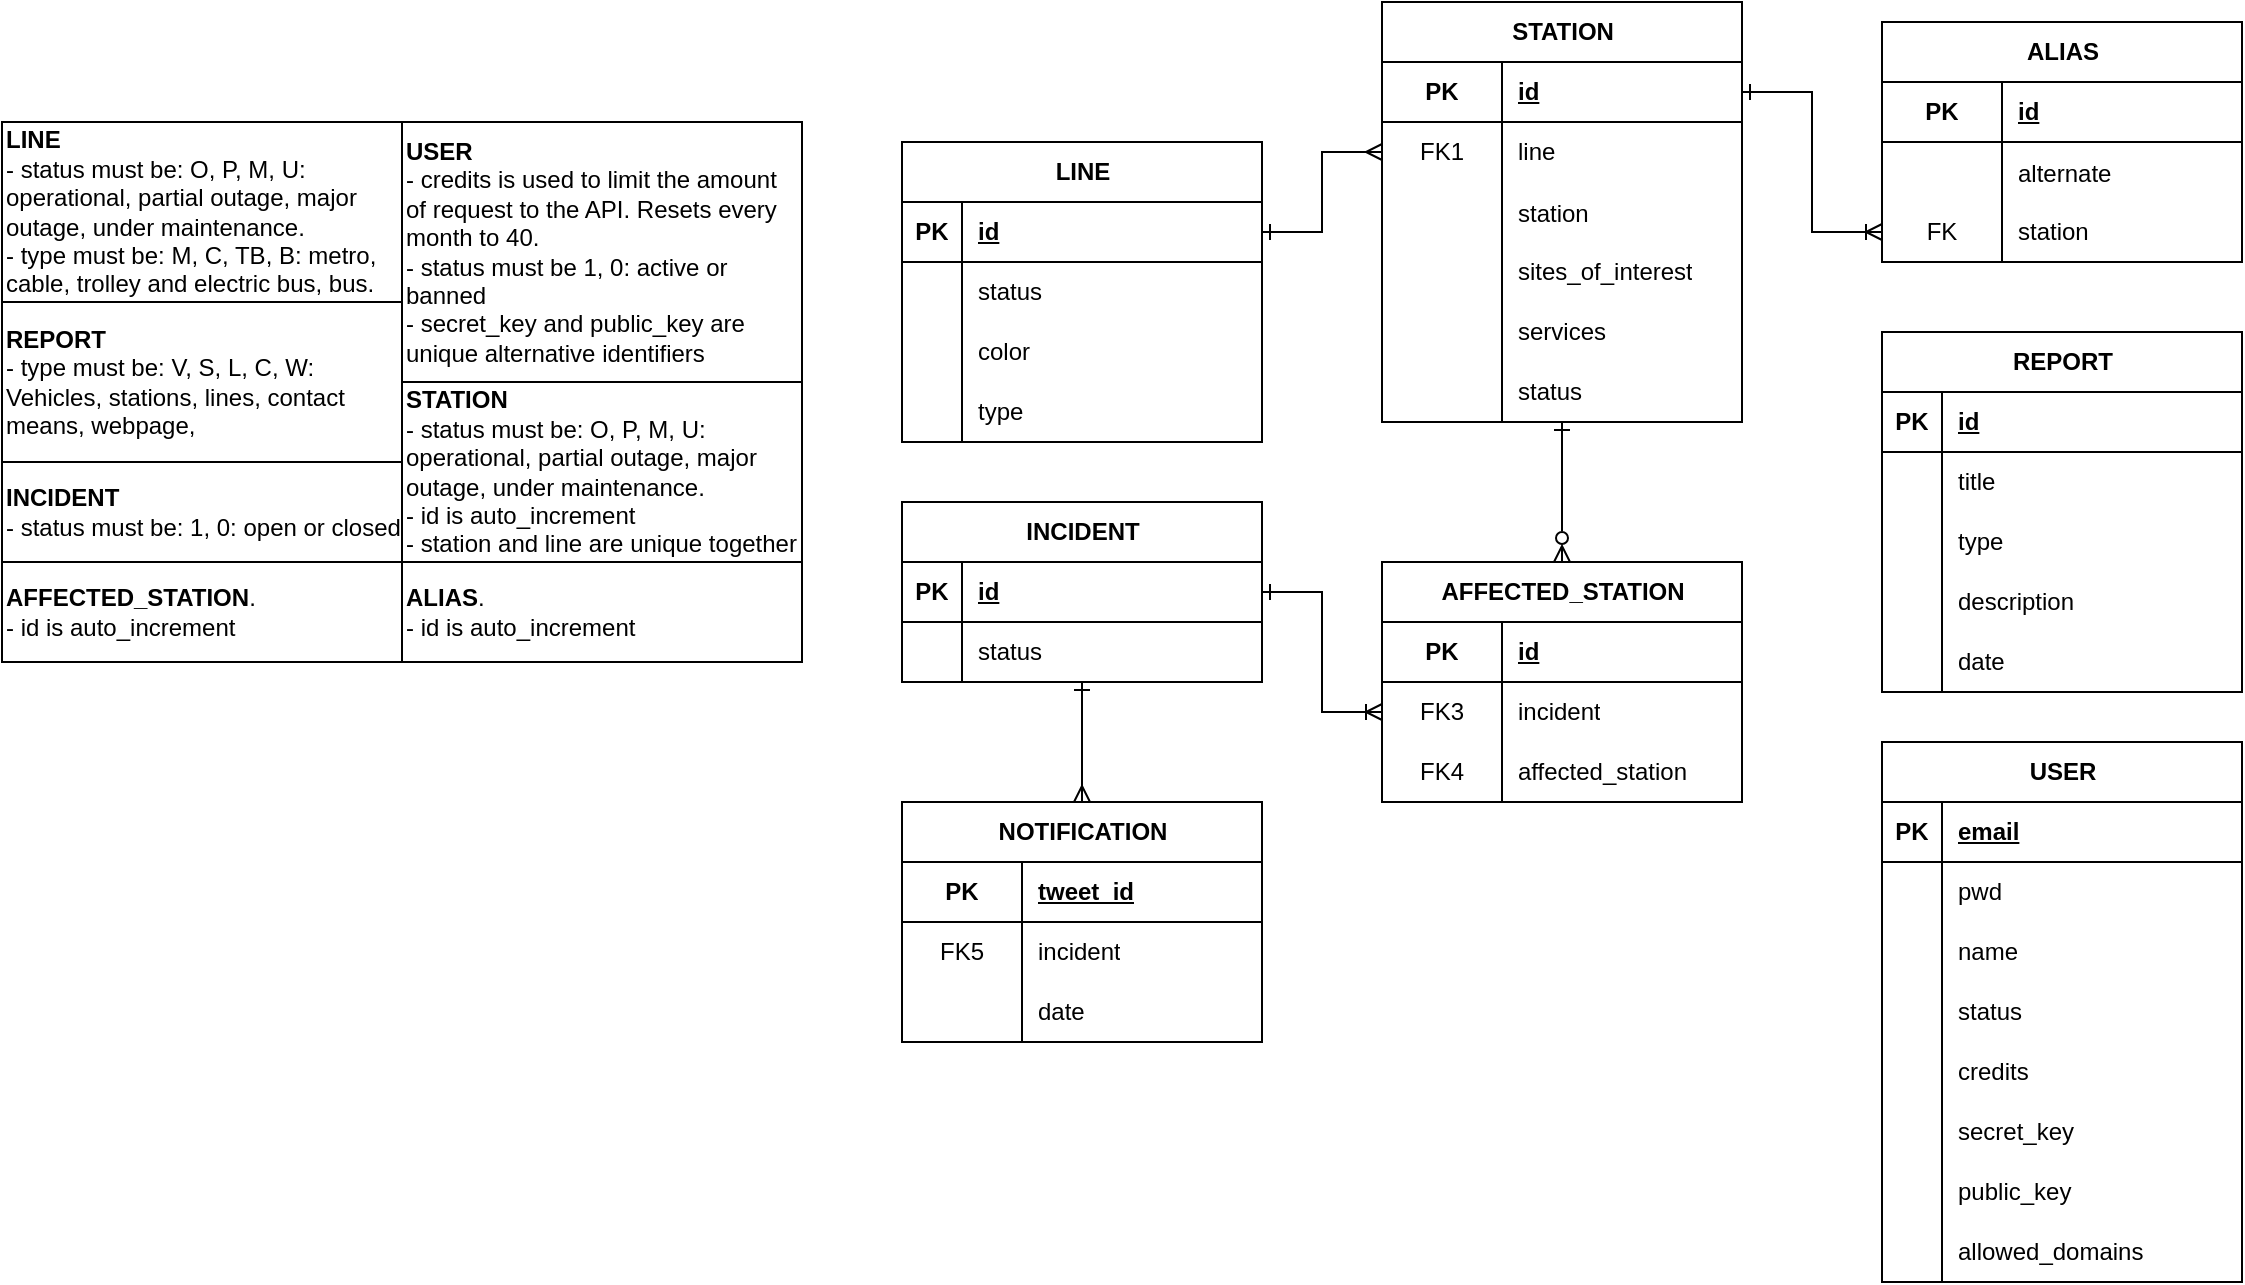 <mxfile version="21.2.1" type="github">
  <diagram name="Page-1" id="pH_cB6uXY_K46Tci0Ps3">
    <mxGraphModel dx="2284" dy="838" grid="1" gridSize="10" guides="1" tooltips="1" connect="1" arrows="1" fold="1" page="1" pageScale="1" pageWidth="850" pageHeight="1100" math="0" shadow="0">
      <root>
        <mxCell id="0" />
        <mxCell id="1" parent="0" />
        <mxCell id="TTDSjRV2ZxzpHKE5z74O-1" value="LINE" style="shape=table;startSize=30;container=1;collapsible=1;childLayout=tableLayout;fixedRows=1;rowLines=0;fontStyle=1;align=center;resizeLast=1;html=1;" parent="1" vertex="1">
          <mxGeometry x="130" y="90" width="180" height="150" as="geometry" />
        </mxCell>
        <mxCell id="TTDSjRV2ZxzpHKE5z74O-2" value="" style="shape=tableRow;horizontal=0;startSize=0;swimlaneHead=0;swimlaneBody=0;fillColor=none;collapsible=0;dropTarget=0;points=[[0,0.5],[1,0.5]];portConstraint=eastwest;top=0;left=0;right=0;bottom=1;" parent="TTDSjRV2ZxzpHKE5z74O-1" vertex="1">
          <mxGeometry y="30" width="180" height="30" as="geometry" />
        </mxCell>
        <mxCell id="TTDSjRV2ZxzpHKE5z74O-3" value="PK" style="shape=partialRectangle;connectable=0;fillColor=none;top=0;left=0;bottom=0;right=0;fontStyle=1;overflow=hidden;whiteSpace=wrap;html=1;" parent="TTDSjRV2ZxzpHKE5z74O-2" vertex="1">
          <mxGeometry width="30" height="30" as="geometry">
            <mxRectangle width="30" height="30" as="alternateBounds" />
          </mxGeometry>
        </mxCell>
        <mxCell id="TTDSjRV2ZxzpHKE5z74O-4" value="id" style="shape=partialRectangle;connectable=0;fillColor=none;top=0;left=0;bottom=0;right=0;align=left;spacingLeft=6;fontStyle=5;overflow=hidden;whiteSpace=wrap;html=1;" parent="TTDSjRV2ZxzpHKE5z74O-2" vertex="1">
          <mxGeometry x="30" width="150" height="30" as="geometry">
            <mxRectangle width="150" height="30" as="alternateBounds" />
          </mxGeometry>
        </mxCell>
        <mxCell id="TTDSjRV2ZxzpHKE5z74O-5" value="" style="shape=tableRow;horizontal=0;startSize=0;swimlaneHead=0;swimlaneBody=0;fillColor=none;collapsible=0;dropTarget=0;points=[[0,0.5],[1,0.5]];portConstraint=eastwest;top=0;left=0;right=0;bottom=0;" parent="TTDSjRV2ZxzpHKE5z74O-1" vertex="1">
          <mxGeometry y="60" width="180" height="30" as="geometry" />
        </mxCell>
        <mxCell id="TTDSjRV2ZxzpHKE5z74O-6" value="" style="shape=partialRectangle;connectable=0;fillColor=none;top=0;left=0;bottom=0;right=0;editable=1;overflow=hidden;whiteSpace=wrap;html=1;" parent="TTDSjRV2ZxzpHKE5z74O-5" vertex="1">
          <mxGeometry width="30" height="30" as="geometry">
            <mxRectangle width="30" height="30" as="alternateBounds" />
          </mxGeometry>
        </mxCell>
        <mxCell id="TTDSjRV2ZxzpHKE5z74O-7" value="status" style="shape=partialRectangle;connectable=0;fillColor=none;top=0;left=0;bottom=0;right=0;align=left;spacingLeft=6;overflow=hidden;whiteSpace=wrap;html=1;" parent="TTDSjRV2ZxzpHKE5z74O-5" vertex="1">
          <mxGeometry x="30" width="150" height="30" as="geometry">
            <mxRectangle width="150" height="30" as="alternateBounds" />
          </mxGeometry>
        </mxCell>
        <mxCell id="TTDSjRV2ZxzpHKE5z74O-115" value="" style="shape=tableRow;horizontal=0;startSize=0;swimlaneHead=0;swimlaneBody=0;fillColor=none;collapsible=0;dropTarget=0;points=[[0,0.5],[1,0.5]];portConstraint=eastwest;top=0;left=0;right=0;bottom=0;" parent="TTDSjRV2ZxzpHKE5z74O-1" vertex="1">
          <mxGeometry y="90" width="180" height="30" as="geometry" />
        </mxCell>
        <mxCell id="TTDSjRV2ZxzpHKE5z74O-116" value="" style="shape=partialRectangle;connectable=0;fillColor=none;top=0;left=0;bottom=0;right=0;editable=1;overflow=hidden;whiteSpace=wrap;html=1;" parent="TTDSjRV2ZxzpHKE5z74O-115" vertex="1">
          <mxGeometry width="30" height="30" as="geometry">
            <mxRectangle width="30" height="30" as="alternateBounds" />
          </mxGeometry>
        </mxCell>
        <mxCell id="TTDSjRV2ZxzpHKE5z74O-117" value="color" style="shape=partialRectangle;connectable=0;fillColor=none;top=0;left=0;bottom=0;right=0;align=left;spacingLeft=6;overflow=hidden;whiteSpace=wrap;html=1;" parent="TTDSjRV2ZxzpHKE5z74O-115" vertex="1">
          <mxGeometry x="30" width="150" height="30" as="geometry">
            <mxRectangle width="150" height="30" as="alternateBounds" />
          </mxGeometry>
        </mxCell>
        <mxCell id="TTDSjRV2ZxzpHKE5z74O-118" value="" style="shape=tableRow;horizontal=0;startSize=0;swimlaneHead=0;swimlaneBody=0;fillColor=none;collapsible=0;dropTarget=0;points=[[0,0.5],[1,0.5]];portConstraint=eastwest;top=0;left=0;right=0;bottom=0;" parent="TTDSjRV2ZxzpHKE5z74O-1" vertex="1">
          <mxGeometry y="120" width="180" height="30" as="geometry" />
        </mxCell>
        <mxCell id="TTDSjRV2ZxzpHKE5z74O-119" value="" style="shape=partialRectangle;connectable=0;fillColor=none;top=0;left=0;bottom=0;right=0;editable=1;overflow=hidden;whiteSpace=wrap;html=1;" parent="TTDSjRV2ZxzpHKE5z74O-118" vertex="1">
          <mxGeometry width="30" height="30" as="geometry">
            <mxRectangle width="30" height="30" as="alternateBounds" />
          </mxGeometry>
        </mxCell>
        <mxCell id="TTDSjRV2ZxzpHKE5z74O-120" value="type" style="shape=partialRectangle;connectable=0;fillColor=none;top=0;left=0;bottom=0;right=0;align=left;spacingLeft=6;overflow=hidden;whiteSpace=wrap;html=1;" parent="TTDSjRV2ZxzpHKE5z74O-118" vertex="1">
          <mxGeometry x="30" width="150" height="30" as="geometry">
            <mxRectangle width="150" height="30" as="alternateBounds" />
          </mxGeometry>
        </mxCell>
        <mxCell id="TTDSjRV2ZxzpHKE5z74O-14" value="STATION" style="shape=table;startSize=30;container=1;collapsible=1;childLayout=tableLayout;fixedRows=1;rowLines=0;fontStyle=1;align=center;resizeLast=1;html=1;" parent="1" vertex="1">
          <mxGeometry x="370" y="20" width="180" height="210" as="geometry" />
        </mxCell>
        <mxCell id="TTDSjRV2ZxzpHKE5z74O-15" value="" style="shape=tableRow;horizontal=0;startSize=0;swimlaneHead=0;swimlaneBody=0;fillColor=none;collapsible=0;dropTarget=0;points=[[0,0.5],[1,0.5]];portConstraint=eastwest;top=0;left=0;right=0;bottom=1;strokeColor=default;swimlaneLine=1;" parent="TTDSjRV2ZxzpHKE5z74O-14" vertex="1">
          <mxGeometry y="30" width="180" height="30" as="geometry" />
        </mxCell>
        <mxCell id="TTDSjRV2ZxzpHKE5z74O-16" value="PK" style="shape=partialRectangle;connectable=0;fillColor=none;top=0;left=0;bottom=0;right=0;fontStyle=1;overflow=hidden;whiteSpace=wrap;html=1;shadow=0;strokeColor=default;strokeWidth=1;" parent="TTDSjRV2ZxzpHKE5z74O-15" vertex="1">
          <mxGeometry width="60" height="30" as="geometry">
            <mxRectangle width="60" height="30" as="alternateBounds" />
          </mxGeometry>
        </mxCell>
        <mxCell id="TTDSjRV2ZxzpHKE5z74O-17" value="id" style="shape=partialRectangle;connectable=0;fillColor=none;top=0;left=0;bottom=0;right=0;align=left;spacingLeft=6;fontStyle=5;overflow=hidden;whiteSpace=wrap;html=1;shadow=0;strokeColor=default;strokeWidth=1;" parent="TTDSjRV2ZxzpHKE5z74O-15" vertex="1">
          <mxGeometry x="60" width="120" height="30" as="geometry">
            <mxRectangle width="120" height="30" as="alternateBounds" />
          </mxGeometry>
        </mxCell>
        <mxCell id="2Jf9krf_tAscjqMSyNpT-32" value="" style="shape=tableRow;horizontal=0;startSize=0;swimlaneHead=0;swimlaneBody=0;fillColor=none;collapsible=0;dropTarget=0;points=[[0,0.5],[1,0.5]];portConstraint=eastwest;top=0;left=0;right=0;bottom=0;" parent="TTDSjRV2ZxzpHKE5z74O-14" vertex="1">
          <mxGeometry y="60" width="180" height="30" as="geometry" />
        </mxCell>
        <mxCell id="2Jf9krf_tAscjqMSyNpT-33" value="FK1" style="shape=partialRectangle;connectable=0;fillColor=none;top=0;left=0;bottom=0;right=0;fontStyle=0;overflow=hidden;whiteSpace=wrap;html=1;" parent="2Jf9krf_tAscjqMSyNpT-32" vertex="1">
          <mxGeometry width="60" height="30" as="geometry">
            <mxRectangle width="60" height="30" as="alternateBounds" />
          </mxGeometry>
        </mxCell>
        <mxCell id="2Jf9krf_tAscjqMSyNpT-34" value="line" style="shape=partialRectangle;connectable=0;fillColor=none;top=0;left=0;bottom=0;right=0;align=left;spacingLeft=6;fontStyle=0;overflow=hidden;whiteSpace=wrap;html=1;" parent="2Jf9krf_tAscjqMSyNpT-32" vertex="1">
          <mxGeometry x="60" width="120" height="30" as="geometry">
            <mxRectangle width="120" height="30" as="alternateBounds" />
          </mxGeometry>
        </mxCell>
        <mxCell id="GXq1jUe99qJE3M2muMnV-1" value="" style="shape=tableRow;horizontal=0;startSize=0;swimlaneHead=0;swimlaneBody=0;fillColor=none;collapsible=0;dropTarget=0;points=[[0,0.5],[1,0.5]];portConstraint=eastwest;top=0;left=0;right=0;bottom=0;" parent="TTDSjRV2ZxzpHKE5z74O-14" vertex="1">
          <mxGeometry y="90" width="180" height="30" as="geometry" />
        </mxCell>
        <mxCell id="GXq1jUe99qJE3M2muMnV-2" value="" style="shape=partialRectangle;connectable=0;fillColor=none;top=0;left=0;bottom=0;right=0;editable=1;overflow=hidden;" parent="GXq1jUe99qJE3M2muMnV-1" vertex="1">
          <mxGeometry width="60" height="30" as="geometry">
            <mxRectangle width="60" height="30" as="alternateBounds" />
          </mxGeometry>
        </mxCell>
        <mxCell id="GXq1jUe99qJE3M2muMnV-3" value="station" style="shape=partialRectangle;connectable=0;fillColor=none;top=0;left=0;bottom=0;right=0;align=left;spacingLeft=6;overflow=hidden;" parent="GXq1jUe99qJE3M2muMnV-1" vertex="1">
          <mxGeometry x="60" width="120" height="30" as="geometry">
            <mxRectangle width="120" height="30" as="alternateBounds" />
          </mxGeometry>
        </mxCell>
        <mxCell id="TTDSjRV2ZxzpHKE5z74O-21" value="" style="shape=tableRow;horizontal=0;startSize=0;swimlaneHead=0;swimlaneBody=0;fillColor=none;collapsible=0;dropTarget=0;points=[[0,0.5],[1,0.5]];portConstraint=eastwest;top=0;left=0;right=0;bottom=0;" parent="TTDSjRV2ZxzpHKE5z74O-14" vertex="1">
          <mxGeometry y="120" width="180" height="30" as="geometry" />
        </mxCell>
        <mxCell id="TTDSjRV2ZxzpHKE5z74O-22" value="" style="shape=partialRectangle;connectable=0;fillColor=none;top=0;left=0;bottom=0;right=0;editable=1;overflow=hidden;whiteSpace=wrap;html=1;" parent="TTDSjRV2ZxzpHKE5z74O-21" vertex="1">
          <mxGeometry width="60" height="30" as="geometry">
            <mxRectangle width="60" height="30" as="alternateBounds" />
          </mxGeometry>
        </mxCell>
        <mxCell id="TTDSjRV2ZxzpHKE5z74O-23" value="sites_of_interest" style="shape=partialRectangle;connectable=0;fillColor=none;top=0;left=0;bottom=0;right=0;align=left;spacingLeft=6;overflow=hidden;whiteSpace=wrap;html=1;" parent="TTDSjRV2ZxzpHKE5z74O-21" vertex="1">
          <mxGeometry x="60" width="120" height="30" as="geometry">
            <mxRectangle width="120" height="30" as="alternateBounds" />
          </mxGeometry>
        </mxCell>
        <mxCell id="TTDSjRV2ZxzpHKE5z74O-192" value="" style="shape=tableRow;horizontal=0;startSize=0;swimlaneHead=0;swimlaneBody=0;fillColor=none;collapsible=0;dropTarget=0;points=[[0,0.5],[1,0.5]];portConstraint=eastwest;top=0;left=0;right=0;bottom=0;" parent="TTDSjRV2ZxzpHKE5z74O-14" vertex="1">
          <mxGeometry y="150" width="180" height="30" as="geometry" />
        </mxCell>
        <mxCell id="TTDSjRV2ZxzpHKE5z74O-193" value="" style="shape=partialRectangle;connectable=0;fillColor=none;top=0;left=0;bottom=0;right=0;editable=1;overflow=hidden;whiteSpace=wrap;html=1;" parent="TTDSjRV2ZxzpHKE5z74O-192" vertex="1">
          <mxGeometry width="60" height="30" as="geometry">
            <mxRectangle width="60" height="30" as="alternateBounds" />
          </mxGeometry>
        </mxCell>
        <mxCell id="TTDSjRV2ZxzpHKE5z74O-194" value="services" style="shape=partialRectangle;connectable=0;fillColor=none;top=0;left=0;bottom=0;right=0;align=left;spacingLeft=6;overflow=hidden;whiteSpace=wrap;html=1;" parent="TTDSjRV2ZxzpHKE5z74O-192" vertex="1">
          <mxGeometry x="60" width="120" height="30" as="geometry">
            <mxRectangle width="120" height="30" as="alternateBounds" />
          </mxGeometry>
        </mxCell>
        <mxCell id="TTDSjRV2ZxzpHKE5z74O-24" value="" style="shape=tableRow;horizontal=0;startSize=0;swimlaneHead=0;swimlaneBody=0;fillColor=none;collapsible=0;dropTarget=0;points=[[0,0.5],[1,0.5]];portConstraint=eastwest;top=0;left=0;right=0;bottom=0;" parent="TTDSjRV2ZxzpHKE5z74O-14" vertex="1">
          <mxGeometry y="180" width="180" height="30" as="geometry" />
        </mxCell>
        <mxCell id="TTDSjRV2ZxzpHKE5z74O-25" value="" style="shape=partialRectangle;connectable=0;fillColor=none;top=0;left=0;bottom=0;right=0;editable=1;overflow=hidden;whiteSpace=wrap;html=1;" parent="TTDSjRV2ZxzpHKE5z74O-24" vertex="1">
          <mxGeometry width="60" height="30" as="geometry">
            <mxRectangle width="60" height="30" as="alternateBounds" />
          </mxGeometry>
        </mxCell>
        <mxCell id="TTDSjRV2ZxzpHKE5z74O-26" value="status" style="shape=partialRectangle;connectable=0;fillColor=none;top=0;left=0;bottom=0;right=0;align=left;spacingLeft=6;overflow=hidden;whiteSpace=wrap;html=1;" parent="TTDSjRV2ZxzpHKE5z74O-24" vertex="1">
          <mxGeometry x="60" width="120" height="30" as="geometry">
            <mxRectangle width="120" height="30" as="alternateBounds" />
          </mxGeometry>
        </mxCell>
        <mxCell id="TTDSjRV2ZxzpHKE5z74O-27" value="USER" style="shape=table;startSize=30;container=1;collapsible=1;childLayout=tableLayout;fixedRows=1;rowLines=0;fontStyle=1;align=center;resizeLast=1;html=1;" parent="1" vertex="1">
          <mxGeometry x="620" y="390" width="180" height="270" as="geometry" />
        </mxCell>
        <mxCell id="L_7EKdPzwVkIUu_ED1JU-45" value="" style="shape=tableRow;horizontal=0;startSize=0;swimlaneHead=0;swimlaneBody=0;fillColor=none;collapsible=0;dropTarget=0;points=[[0,0.5],[1,0.5]];portConstraint=eastwest;top=0;left=0;right=0;bottom=1;" parent="TTDSjRV2ZxzpHKE5z74O-27" vertex="1">
          <mxGeometry y="30" width="180" height="30" as="geometry" />
        </mxCell>
        <mxCell id="L_7EKdPzwVkIUu_ED1JU-46" value="PK" style="shape=partialRectangle;connectable=0;fillColor=none;top=0;left=0;bottom=0;right=0;fontStyle=1;overflow=hidden;whiteSpace=wrap;html=1;" parent="L_7EKdPzwVkIUu_ED1JU-45" vertex="1">
          <mxGeometry width="30" height="30" as="geometry">
            <mxRectangle width="30" height="30" as="alternateBounds" />
          </mxGeometry>
        </mxCell>
        <mxCell id="L_7EKdPzwVkIUu_ED1JU-47" value="email" style="shape=partialRectangle;connectable=0;fillColor=none;top=0;left=0;bottom=0;right=0;align=left;spacingLeft=6;fontStyle=5;overflow=hidden;whiteSpace=wrap;html=1;" parent="L_7EKdPzwVkIUu_ED1JU-45" vertex="1">
          <mxGeometry x="30" width="150" height="30" as="geometry">
            <mxRectangle width="150" height="30" as="alternateBounds" />
          </mxGeometry>
        </mxCell>
        <mxCell id="TTDSjRV2ZxzpHKE5z74O-31" value="" style="shape=tableRow;horizontal=0;startSize=0;swimlaneHead=0;swimlaneBody=0;fillColor=none;collapsible=0;dropTarget=0;points=[[0,0.5],[1,0.5]];portConstraint=eastwest;top=0;left=0;right=0;bottom=0;" parent="TTDSjRV2ZxzpHKE5z74O-27" vertex="1">
          <mxGeometry y="60" width="180" height="30" as="geometry" />
        </mxCell>
        <mxCell id="TTDSjRV2ZxzpHKE5z74O-32" value="" style="shape=partialRectangle;connectable=0;fillColor=none;top=0;left=0;bottom=0;right=0;editable=1;overflow=hidden;whiteSpace=wrap;html=1;" parent="TTDSjRV2ZxzpHKE5z74O-31" vertex="1">
          <mxGeometry width="30" height="30" as="geometry">
            <mxRectangle width="30" height="30" as="alternateBounds" />
          </mxGeometry>
        </mxCell>
        <mxCell id="TTDSjRV2ZxzpHKE5z74O-33" value="pwd" style="shape=partialRectangle;connectable=0;fillColor=none;top=0;left=0;bottom=0;right=0;align=left;spacingLeft=6;overflow=hidden;whiteSpace=wrap;html=1;" parent="TTDSjRV2ZxzpHKE5z74O-31" vertex="1">
          <mxGeometry x="30" width="150" height="30" as="geometry">
            <mxRectangle width="150" height="30" as="alternateBounds" />
          </mxGeometry>
        </mxCell>
        <mxCell id="TTDSjRV2ZxzpHKE5z74O-34" value="" style="shape=tableRow;horizontal=0;startSize=0;swimlaneHead=0;swimlaneBody=0;fillColor=none;collapsible=0;dropTarget=0;points=[[0,0.5],[1,0.5]];portConstraint=eastwest;top=0;left=0;right=0;bottom=0;" parent="TTDSjRV2ZxzpHKE5z74O-27" vertex="1">
          <mxGeometry y="90" width="180" height="30" as="geometry" />
        </mxCell>
        <mxCell id="TTDSjRV2ZxzpHKE5z74O-35" value="" style="shape=partialRectangle;connectable=0;fillColor=none;top=0;left=0;bottom=0;right=0;editable=1;overflow=hidden;whiteSpace=wrap;html=1;" parent="TTDSjRV2ZxzpHKE5z74O-34" vertex="1">
          <mxGeometry width="30" height="30" as="geometry">
            <mxRectangle width="30" height="30" as="alternateBounds" />
          </mxGeometry>
        </mxCell>
        <mxCell id="TTDSjRV2ZxzpHKE5z74O-36" value="name" style="shape=partialRectangle;connectable=0;fillColor=none;top=0;left=0;bottom=0;right=0;align=left;spacingLeft=6;overflow=hidden;whiteSpace=wrap;html=1;" parent="TTDSjRV2ZxzpHKE5z74O-34" vertex="1">
          <mxGeometry x="30" width="150" height="30" as="geometry">
            <mxRectangle width="150" height="30" as="alternateBounds" />
          </mxGeometry>
        </mxCell>
        <mxCell id="TTDSjRV2ZxzpHKE5z74O-152" value="" style="shape=tableRow;horizontal=0;startSize=0;swimlaneHead=0;swimlaneBody=0;fillColor=none;collapsible=0;dropTarget=0;points=[[0,0.5],[1,0.5]];portConstraint=eastwest;top=0;left=0;right=0;bottom=0;" parent="TTDSjRV2ZxzpHKE5z74O-27" vertex="1">
          <mxGeometry y="120" width="180" height="30" as="geometry" />
        </mxCell>
        <mxCell id="TTDSjRV2ZxzpHKE5z74O-153" value="" style="shape=partialRectangle;connectable=0;fillColor=none;top=0;left=0;bottom=0;right=0;editable=1;overflow=hidden;whiteSpace=wrap;html=1;" parent="TTDSjRV2ZxzpHKE5z74O-152" vertex="1">
          <mxGeometry width="30" height="30" as="geometry">
            <mxRectangle width="30" height="30" as="alternateBounds" />
          </mxGeometry>
        </mxCell>
        <mxCell id="TTDSjRV2ZxzpHKE5z74O-154" value="status" style="shape=partialRectangle;connectable=0;fillColor=none;top=0;left=0;bottom=0;right=0;align=left;spacingLeft=6;overflow=hidden;whiteSpace=wrap;html=1;" parent="TTDSjRV2ZxzpHKE5z74O-152" vertex="1">
          <mxGeometry x="30" width="150" height="30" as="geometry">
            <mxRectangle width="150" height="30" as="alternateBounds" />
          </mxGeometry>
        </mxCell>
        <mxCell id="TTDSjRV2ZxzpHKE5z74O-37" value="" style="shape=tableRow;horizontal=0;startSize=0;swimlaneHead=0;swimlaneBody=0;fillColor=none;collapsible=0;dropTarget=0;points=[[0,0.5],[1,0.5]];portConstraint=eastwest;top=0;left=0;right=0;bottom=0;" parent="TTDSjRV2ZxzpHKE5z74O-27" vertex="1">
          <mxGeometry y="150" width="180" height="30" as="geometry" />
        </mxCell>
        <mxCell id="TTDSjRV2ZxzpHKE5z74O-38" value="" style="shape=partialRectangle;connectable=0;fillColor=none;top=0;left=0;bottom=0;right=0;editable=1;overflow=hidden;whiteSpace=wrap;html=1;" parent="TTDSjRV2ZxzpHKE5z74O-37" vertex="1">
          <mxGeometry width="30" height="30" as="geometry">
            <mxRectangle width="30" height="30" as="alternateBounds" />
          </mxGeometry>
        </mxCell>
        <mxCell id="TTDSjRV2ZxzpHKE5z74O-39" value="credits" style="shape=partialRectangle;connectable=0;fillColor=none;top=0;left=0;bottom=0;right=0;align=left;spacingLeft=6;overflow=hidden;whiteSpace=wrap;html=1;" parent="TTDSjRV2ZxzpHKE5z74O-37" vertex="1">
          <mxGeometry x="30" width="150" height="30" as="geometry">
            <mxRectangle width="150" height="30" as="alternateBounds" />
          </mxGeometry>
        </mxCell>
        <mxCell id="TTDSjRV2ZxzpHKE5z74O-121" value="" style="shape=tableRow;horizontal=0;startSize=0;swimlaneHead=0;swimlaneBody=0;fillColor=none;collapsible=0;dropTarget=0;points=[[0,0.5],[1,0.5]];portConstraint=eastwest;top=0;left=0;right=0;bottom=0;" parent="TTDSjRV2ZxzpHKE5z74O-27" vertex="1">
          <mxGeometry y="180" width="180" height="30" as="geometry" />
        </mxCell>
        <mxCell id="TTDSjRV2ZxzpHKE5z74O-122" value="" style="shape=partialRectangle;connectable=0;fillColor=none;top=0;left=0;bottom=0;right=0;editable=1;overflow=hidden;whiteSpace=wrap;html=1;" parent="TTDSjRV2ZxzpHKE5z74O-121" vertex="1">
          <mxGeometry width="30" height="30" as="geometry">
            <mxRectangle width="30" height="30" as="alternateBounds" />
          </mxGeometry>
        </mxCell>
        <mxCell id="TTDSjRV2ZxzpHKE5z74O-123" value="secret_key" style="shape=partialRectangle;connectable=0;fillColor=none;top=0;left=0;bottom=0;right=0;align=left;spacingLeft=6;overflow=hidden;whiteSpace=wrap;html=1;" parent="TTDSjRV2ZxzpHKE5z74O-121" vertex="1">
          <mxGeometry x="30" width="150" height="30" as="geometry">
            <mxRectangle width="150" height="30" as="alternateBounds" />
          </mxGeometry>
        </mxCell>
        <mxCell id="TTDSjRV2ZxzpHKE5z74O-124" value="" style="shape=tableRow;horizontal=0;startSize=0;swimlaneHead=0;swimlaneBody=0;fillColor=none;collapsible=0;dropTarget=0;points=[[0,0.5],[1,0.5]];portConstraint=eastwest;top=0;left=0;right=0;bottom=0;" parent="TTDSjRV2ZxzpHKE5z74O-27" vertex="1">
          <mxGeometry y="210" width="180" height="30" as="geometry" />
        </mxCell>
        <mxCell id="TTDSjRV2ZxzpHKE5z74O-125" value="" style="shape=partialRectangle;connectable=0;fillColor=none;top=0;left=0;bottom=0;right=0;editable=1;overflow=hidden;whiteSpace=wrap;html=1;" parent="TTDSjRV2ZxzpHKE5z74O-124" vertex="1">
          <mxGeometry width="30" height="30" as="geometry">
            <mxRectangle width="30" height="30" as="alternateBounds" />
          </mxGeometry>
        </mxCell>
        <mxCell id="TTDSjRV2ZxzpHKE5z74O-126" value="public_key" style="shape=partialRectangle;connectable=0;fillColor=none;top=0;left=0;bottom=0;right=0;align=left;spacingLeft=6;overflow=hidden;whiteSpace=wrap;html=1;" parent="TTDSjRV2ZxzpHKE5z74O-124" vertex="1">
          <mxGeometry x="30" width="150" height="30" as="geometry">
            <mxRectangle width="150" height="30" as="alternateBounds" />
          </mxGeometry>
        </mxCell>
        <mxCell id="TTDSjRV2ZxzpHKE5z74O-149" value="" style="shape=tableRow;horizontal=0;startSize=0;swimlaneHead=0;swimlaneBody=0;fillColor=none;collapsible=0;dropTarget=0;points=[[0,0.5],[1,0.5]];portConstraint=eastwest;top=0;left=0;right=0;bottom=0;" parent="TTDSjRV2ZxzpHKE5z74O-27" vertex="1">
          <mxGeometry y="240" width="180" height="30" as="geometry" />
        </mxCell>
        <mxCell id="TTDSjRV2ZxzpHKE5z74O-150" value="" style="shape=partialRectangle;connectable=0;fillColor=none;top=0;left=0;bottom=0;right=0;editable=1;overflow=hidden;whiteSpace=wrap;html=1;" parent="TTDSjRV2ZxzpHKE5z74O-149" vertex="1">
          <mxGeometry width="30" height="30" as="geometry">
            <mxRectangle width="30" height="30" as="alternateBounds" />
          </mxGeometry>
        </mxCell>
        <mxCell id="TTDSjRV2ZxzpHKE5z74O-151" value="allowed_domains" style="shape=partialRectangle;connectable=0;fillColor=none;top=0;left=0;bottom=0;right=0;align=left;spacingLeft=6;overflow=hidden;whiteSpace=wrap;html=1;" parent="TTDSjRV2ZxzpHKE5z74O-149" vertex="1">
          <mxGeometry x="30" width="150" height="30" as="geometry">
            <mxRectangle width="150" height="30" as="alternateBounds" />
          </mxGeometry>
        </mxCell>
        <mxCell id="L_7EKdPzwVkIUu_ED1JU-61" style="edgeStyle=orthogonalEdgeStyle;rounded=0;orthogonalLoop=1;jettySize=auto;html=1;entryX=0.5;entryY=0;entryDx=0;entryDy=0;endArrow=ERmany;endFill=0;startArrow=ERone;startFill=0;" parent="1" source="TTDSjRV2ZxzpHKE5z74O-40" target="TTDSjRV2ZxzpHKE5z74O-53" edge="1">
          <mxGeometry relative="1" as="geometry" />
        </mxCell>
        <mxCell id="TTDSjRV2ZxzpHKE5z74O-40" value="INCIDENT" style="shape=table;startSize=30;container=1;collapsible=1;childLayout=tableLayout;fixedRows=1;rowLines=0;fontStyle=1;align=center;resizeLast=1;html=1;" parent="1" vertex="1">
          <mxGeometry x="130" y="270" width="180" height="90" as="geometry" />
        </mxCell>
        <mxCell id="TTDSjRV2ZxzpHKE5z74O-41" value="" style="shape=tableRow;horizontal=0;startSize=0;swimlaneHead=0;swimlaneBody=0;fillColor=none;collapsible=0;dropTarget=0;points=[[0,0.5],[1,0.5]];portConstraint=eastwest;top=0;left=0;right=0;bottom=1;" parent="TTDSjRV2ZxzpHKE5z74O-40" vertex="1">
          <mxGeometry y="30" width="180" height="30" as="geometry" />
        </mxCell>
        <mxCell id="TTDSjRV2ZxzpHKE5z74O-42" value="PK" style="shape=partialRectangle;connectable=0;fillColor=none;top=0;left=0;bottom=0;right=0;fontStyle=1;overflow=hidden;whiteSpace=wrap;html=1;" parent="TTDSjRV2ZxzpHKE5z74O-41" vertex="1">
          <mxGeometry width="30" height="30" as="geometry">
            <mxRectangle width="30" height="30" as="alternateBounds" />
          </mxGeometry>
        </mxCell>
        <mxCell id="TTDSjRV2ZxzpHKE5z74O-43" value="id" style="shape=partialRectangle;connectable=0;fillColor=none;top=0;left=0;bottom=0;right=0;align=left;spacingLeft=6;fontStyle=5;overflow=hidden;whiteSpace=wrap;html=1;" parent="TTDSjRV2ZxzpHKE5z74O-41" vertex="1">
          <mxGeometry x="30" width="150" height="30" as="geometry">
            <mxRectangle width="150" height="30" as="alternateBounds" />
          </mxGeometry>
        </mxCell>
        <mxCell id="TTDSjRV2ZxzpHKE5z74O-201" value="" style="shape=tableRow;horizontal=0;startSize=0;swimlaneHead=0;swimlaneBody=0;fillColor=none;collapsible=0;dropTarget=0;points=[[0,0.5],[1,0.5]];portConstraint=eastwest;top=0;left=0;right=0;bottom=0;" parent="TTDSjRV2ZxzpHKE5z74O-40" vertex="1">
          <mxGeometry y="60" width="180" height="30" as="geometry" />
        </mxCell>
        <mxCell id="TTDSjRV2ZxzpHKE5z74O-202" value="" style="shape=partialRectangle;connectable=0;fillColor=none;top=0;left=0;bottom=0;right=0;editable=1;overflow=hidden;whiteSpace=wrap;html=1;" parent="TTDSjRV2ZxzpHKE5z74O-201" vertex="1">
          <mxGeometry width="30" height="30" as="geometry">
            <mxRectangle width="30" height="30" as="alternateBounds" />
          </mxGeometry>
        </mxCell>
        <mxCell id="TTDSjRV2ZxzpHKE5z74O-203" value="status" style="shape=partialRectangle;connectable=0;fillColor=none;top=0;left=0;bottom=0;right=0;align=left;spacingLeft=6;overflow=hidden;whiteSpace=wrap;html=1;" parent="TTDSjRV2ZxzpHKE5z74O-201" vertex="1">
          <mxGeometry x="30" width="150" height="30" as="geometry">
            <mxRectangle width="150" height="30" as="alternateBounds" />
          </mxGeometry>
        </mxCell>
        <mxCell id="TTDSjRV2ZxzpHKE5z74O-53" value="NOTIFICATION" style="shape=table;startSize=30;container=1;collapsible=1;childLayout=tableLayout;fixedRows=1;rowLines=0;fontStyle=1;align=center;resizeLast=1;html=1;" parent="1" vertex="1">
          <mxGeometry x="130" y="420" width="180" height="120" as="geometry" />
        </mxCell>
        <mxCell id="TTDSjRV2ZxzpHKE5z74O-54" value="" style="shape=tableRow;horizontal=0;startSize=0;swimlaneHead=0;swimlaneBody=0;fillColor=none;collapsible=0;dropTarget=0;points=[[0,0.5],[1,0.5]];portConstraint=eastwest;top=0;left=0;right=0;bottom=1;" parent="TTDSjRV2ZxzpHKE5z74O-53" vertex="1">
          <mxGeometry y="30" width="180" height="30" as="geometry" />
        </mxCell>
        <mxCell id="TTDSjRV2ZxzpHKE5z74O-55" value="PK" style="shape=partialRectangle;connectable=0;fillColor=none;top=0;left=0;bottom=0;right=0;fontStyle=1;overflow=hidden;whiteSpace=wrap;html=1;" parent="TTDSjRV2ZxzpHKE5z74O-54" vertex="1">
          <mxGeometry width="60" height="30" as="geometry">
            <mxRectangle width="60" height="30" as="alternateBounds" />
          </mxGeometry>
        </mxCell>
        <mxCell id="TTDSjRV2ZxzpHKE5z74O-56" value="tweet_id" style="shape=partialRectangle;connectable=0;fillColor=none;top=0;left=0;bottom=0;right=0;align=left;spacingLeft=6;fontStyle=5;overflow=hidden;whiteSpace=wrap;html=1;" parent="TTDSjRV2ZxzpHKE5z74O-54" vertex="1">
          <mxGeometry x="60" width="120" height="30" as="geometry">
            <mxRectangle width="120" height="30" as="alternateBounds" />
          </mxGeometry>
        </mxCell>
        <mxCell id="TTDSjRV2ZxzpHKE5z74O-63" value="" style="shape=tableRow;horizontal=0;startSize=0;swimlaneHead=0;swimlaneBody=0;fillColor=none;collapsible=0;dropTarget=0;points=[[0,0.5],[1,0.5]];portConstraint=eastwest;top=0;left=0;right=0;bottom=0;" parent="TTDSjRV2ZxzpHKE5z74O-53" vertex="1">
          <mxGeometry y="60" width="180" height="30" as="geometry" />
        </mxCell>
        <mxCell id="TTDSjRV2ZxzpHKE5z74O-64" value="FK5" style="shape=partialRectangle;connectable=0;fillColor=none;top=0;left=0;bottom=0;right=0;editable=1;overflow=hidden;whiteSpace=wrap;html=1;" parent="TTDSjRV2ZxzpHKE5z74O-63" vertex="1">
          <mxGeometry width="60" height="30" as="geometry">
            <mxRectangle width="60" height="30" as="alternateBounds" />
          </mxGeometry>
        </mxCell>
        <mxCell id="TTDSjRV2ZxzpHKE5z74O-65" value="incident" style="shape=partialRectangle;connectable=0;fillColor=none;top=0;left=0;bottom=0;right=0;align=left;spacingLeft=6;overflow=hidden;whiteSpace=wrap;html=1;" parent="TTDSjRV2ZxzpHKE5z74O-63" vertex="1">
          <mxGeometry x="60" width="120" height="30" as="geometry">
            <mxRectangle width="120" height="30" as="alternateBounds" />
          </mxGeometry>
        </mxCell>
        <mxCell id="L_7EKdPzwVkIUu_ED1JU-62" value="" style="shape=tableRow;horizontal=0;startSize=0;swimlaneHead=0;swimlaneBody=0;fillColor=none;collapsible=0;dropTarget=0;points=[[0,0.5],[1,0.5]];portConstraint=eastwest;top=0;left=0;right=0;bottom=0;" parent="TTDSjRV2ZxzpHKE5z74O-53" vertex="1">
          <mxGeometry y="90" width="180" height="30" as="geometry" />
        </mxCell>
        <mxCell id="L_7EKdPzwVkIUu_ED1JU-63" value="" style="shape=partialRectangle;connectable=0;fillColor=none;top=0;left=0;bottom=0;right=0;editable=1;overflow=hidden;whiteSpace=wrap;html=1;" parent="L_7EKdPzwVkIUu_ED1JU-62" vertex="1">
          <mxGeometry width="60" height="30" as="geometry">
            <mxRectangle width="60" height="30" as="alternateBounds" />
          </mxGeometry>
        </mxCell>
        <mxCell id="L_7EKdPzwVkIUu_ED1JU-64" value="date" style="shape=partialRectangle;connectable=0;fillColor=none;top=0;left=0;bottom=0;right=0;align=left;spacingLeft=6;overflow=hidden;whiteSpace=wrap;html=1;" parent="L_7EKdPzwVkIUu_ED1JU-62" vertex="1">
          <mxGeometry x="60" width="120" height="30" as="geometry">
            <mxRectangle width="120" height="30" as="alternateBounds" />
          </mxGeometry>
        </mxCell>
        <mxCell id="TTDSjRV2ZxzpHKE5z74O-66" value="REPORT" style="shape=table;startSize=30;container=1;collapsible=1;childLayout=tableLayout;fixedRows=1;rowLines=0;fontStyle=1;align=center;resizeLast=1;html=1;" parent="1" vertex="1">
          <mxGeometry x="620" y="185" width="180" height="180" as="geometry" />
        </mxCell>
        <mxCell id="TTDSjRV2ZxzpHKE5z74O-67" value="" style="shape=tableRow;horizontal=0;startSize=0;swimlaneHead=0;swimlaneBody=0;fillColor=none;collapsible=0;dropTarget=0;points=[[0,0.5],[1,0.5]];portConstraint=eastwest;top=0;left=0;right=0;bottom=1;" parent="TTDSjRV2ZxzpHKE5z74O-66" vertex="1">
          <mxGeometry y="30" width="180" height="30" as="geometry" />
        </mxCell>
        <mxCell id="TTDSjRV2ZxzpHKE5z74O-68" value="PK" style="shape=partialRectangle;connectable=0;fillColor=none;top=0;left=0;bottom=0;right=0;fontStyle=1;overflow=hidden;whiteSpace=wrap;html=1;" parent="TTDSjRV2ZxzpHKE5z74O-67" vertex="1">
          <mxGeometry width="30" height="30" as="geometry">
            <mxRectangle width="30" height="30" as="alternateBounds" />
          </mxGeometry>
        </mxCell>
        <mxCell id="TTDSjRV2ZxzpHKE5z74O-69" value="id" style="shape=partialRectangle;connectable=0;fillColor=none;top=0;left=0;bottom=0;right=0;align=left;spacingLeft=6;fontStyle=5;overflow=hidden;whiteSpace=wrap;html=1;" parent="TTDSjRV2ZxzpHKE5z74O-67" vertex="1">
          <mxGeometry x="30" width="150" height="30" as="geometry">
            <mxRectangle width="150" height="30" as="alternateBounds" />
          </mxGeometry>
        </mxCell>
        <mxCell id="TTDSjRV2ZxzpHKE5z74O-70" value="" style="shape=tableRow;horizontal=0;startSize=0;swimlaneHead=0;swimlaneBody=0;fillColor=none;collapsible=0;dropTarget=0;points=[[0,0.5],[1,0.5]];portConstraint=eastwest;top=0;left=0;right=0;bottom=0;" parent="TTDSjRV2ZxzpHKE5z74O-66" vertex="1">
          <mxGeometry y="60" width="180" height="30" as="geometry" />
        </mxCell>
        <mxCell id="TTDSjRV2ZxzpHKE5z74O-71" value="" style="shape=partialRectangle;connectable=0;fillColor=none;top=0;left=0;bottom=0;right=0;editable=1;overflow=hidden;whiteSpace=wrap;html=1;" parent="TTDSjRV2ZxzpHKE5z74O-70" vertex="1">
          <mxGeometry width="30" height="30" as="geometry">
            <mxRectangle width="30" height="30" as="alternateBounds" />
          </mxGeometry>
        </mxCell>
        <mxCell id="TTDSjRV2ZxzpHKE5z74O-72" value="title" style="shape=partialRectangle;connectable=0;fillColor=none;top=0;left=0;bottom=0;right=0;align=left;spacingLeft=6;overflow=hidden;whiteSpace=wrap;html=1;" parent="TTDSjRV2ZxzpHKE5z74O-70" vertex="1">
          <mxGeometry x="30" width="150" height="30" as="geometry">
            <mxRectangle width="150" height="30" as="alternateBounds" />
          </mxGeometry>
        </mxCell>
        <mxCell id="TTDSjRV2ZxzpHKE5z74O-73" value="" style="shape=tableRow;horizontal=0;startSize=0;swimlaneHead=0;swimlaneBody=0;fillColor=none;collapsible=0;dropTarget=0;points=[[0,0.5],[1,0.5]];portConstraint=eastwest;top=0;left=0;right=0;bottom=0;" parent="TTDSjRV2ZxzpHKE5z74O-66" vertex="1">
          <mxGeometry y="90" width="180" height="30" as="geometry" />
        </mxCell>
        <mxCell id="TTDSjRV2ZxzpHKE5z74O-74" value="" style="shape=partialRectangle;connectable=0;fillColor=none;top=0;left=0;bottom=0;right=0;editable=1;overflow=hidden;whiteSpace=wrap;html=1;" parent="TTDSjRV2ZxzpHKE5z74O-73" vertex="1">
          <mxGeometry width="30" height="30" as="geometry">
            <mxRectangle width="30" height="30" as="alternateBounds" />
          </mxGeometry>
        </mxCell>
        <mxCell id="TTDSjRV2ZxzpHKE5z74O-75" value="type" style="shape=partialRectangle;connectable=0;fillColor=none;top=0;left=0;bottom=0;right=0;align=left;spacingLeft=6;overflow=hidden;whiteSpace=wrap;html=1;" parent="TTDSjRV2ZxzpHKE5z74O-73" vertex="1">
          <mxGeometry x="30" width="150" height="30" as="geometry">
            <mxRectangle width="150" height="30" as="alternateBounds" />
          </mxGeometry>
        </mxCell>
        <mxCell id="TTDSjRV2ZxzpHKE5z74O-76" value="" style="shape=tableRow;horizontal=0;startSize=0;swimlaneHead=0;swimlaneBody=0;fillColor=none;collapsible=0;dropTarget=0;points=[[0,0.5],[1,0.5]];portConstraint=eastwest;top=0;left=0;right=0;bottom=0;" parent="TTDSjRV2ZxzpHKE5z74O-66" vertex="1">
          <mxGeometry y="120" width="180" height="30" as="geometry" />
        </mxCell>
        <mxCell id="TTDSjRV2ZxzpHKE5z74O-77" value="" style="shape=partialRectangle;connectable=0;fillColor=none;top=0;left=0;bottom=0;right=0;editable=1;overflow=hidden;whiteSpace=wrap;html=1;" parent="TTDSjRV2ZxzpHKE5z74O-76" vertex="1">
          <mxGeometry width="30" height="30" as="geometry">
            <mxRectangle width="30" height="30" as="alternateBounds" />
          </mxGeometry>
        </mxCell>
        <mxCell id="TTDSjRV2ZxzpHKE5z74O-78" value="description" style="shape=partialRectangle;connectable=0;fillColor=none;top=0;left=0;bottom=0;right=0;align=left;spacingLeft=6;overflow=hidden;whiteSpace=wrap;html=1;" parent="TTDSjRV2ZxzpHKE5z74O-76" vertex="1">
          <mxGeometry x="30" width="150" height="30" as="geometry">
            <mxRectangle width="150" height="30" as="alternateBounds" />
          </mxGeometry>
        </mxCell>
        <mxCell id="TTDSjRV2ZxzpHKE5z74O-187" value="" style="shape=tableRow;horizontal=0;startSize=0;swimlaneHead=0;swimlaneBody=0;fillColor=none;collapsible=0;dropTarget=0;points=[[0,0.5],[1,0.5]];portConstraint=eastwest;top=0;left=0;right=0;bottom=0;" parent="TTDSjRV2ZxzpHKE5z74O-66" vertex="1">
          <mxGeometry y="150" width="180" height="30" as="geometry" />
        </mxCell>
        <mxCell id="TTDSjRV2ZxzpHKE5z74O-188" value="" style="shape=partialRectangle;connectable=0;fillColor=none;top=0;left=0;bottom=0;right=0;editable=1;overflow=hidden;whiteSpace=wrap;html=1;" parent="TTDSjRV2ZxzpHKE5z74O-187" vertex="1">
          <mxGeometry width="30" height="30" as="geometry">
            <mxRectangle width="30" height="30" as="alternateBounds" />
          </mxGeometry>
        </mxCell>
        <mxCell id="TTDSjRV2ZxzpHKE5z74O-189" value="date" style="shape=partialRectangle;connectable=0;fillColor=none;top=0;left=0;bottom=0;right=0;align=left;spacingLeft=6;overflow=hidden;whiteSpace=wrap;html=1;" parent="TTDSjRV2ZxzpHKE5z74O-187" vertex="1">
          <mxGeometry x="30" width="150" height="30" as="geometry">
            <mxRectangle width="150" height="30" as="alternateBounds" />
          </mxGeometry>
        </mxCell>
        <mxCell id="TTDSjRV2ZxzpHKE5z74O-113" value="&lt;b&gt;LINE&lt;/b&gt;&lt;br&gt;- status must be: O, P, M, U: operational, partial outage, major outage, under maintenance.&lt;br&gt;- type must be: M, C, TB, B: metro, cable, trolley and electric bus, bus." style="rounded=0;whiteSpace=wrap;html=1;align=left;" parent="1" vertex="1">
          <mxGeometry x="-320" y="80" width="200" height="90" as="geometry" />
        </mxCell>
        <mxCell id="TTDSjRV2ZxzpHKE5z74O-114" value="&lt;b&gt;USER&lt;/b&gt;&lt;br&gt;- credits is used to limit the amount of request to the API. Resets every month to 40.&lt;br&gt;- status must be 1, 0: active or banned&lt;br&gt;- secret_key and public_key are unique alternative identifiers" style="rounded=0;whiteSpace=wrap;html=1;align=left;" parent="1" vertex="1">
          <mxGeometry x="-120" y="80" width="200" height="130" as="geometry" />
        </mxCell>
        <mxCell id="TTDSjRV2ZxzpHKE5z74O-190" value="&lt;b&gt;REPORT&lt;/b&gt;&lt;br&gt;- type must be: V, S, L, C, W: Vehicles, stations, lines,&amp;nbsp;contact means, webpage," style="rounded=0;whiteSpace=wrap;html=1;align=left;" parent="1" vertex="1">
          <mxGeometry x="-320" y="170" width="200" height="80" as="geometry" />
        </mxCell>
        <mxCell id="TTDSjRV2ZxzpHKE5z74O-198" value="&lt;b&gt;STATION&lt;/b&gt;&lt;br&gt;- status must be: O, P, M, U: operational, partial outage, major outage, under maintenance.&lt;br&gt;- id is auto_increment&lt;br&gt;- station and line are unique together" style="rounded=0;whiteSpace=wrap;html=1;align=left;" parent="1" vertex="1">
          <mxGeometry x="-120" y="210" width="200" height="90" as="geometry" />
        </mxCell>
        <mxCell id="TTDSjRV2ZxzpHKE5z74O-204" value="&lt;b&gt;INCIDENT&lt;/b&gt;&lt;br&gt;- status must be: 1, 0: open or closed" style="rounded=0;whiteSpace=wrap;html=1;align=left;" parent="1" vertex="1">
          <mxGeometry x="-320" y="250" width="200" height="50" as="geometry" />
        </mxCell>
        <mxCell id="L_7EKdPzwVkIUu_ED1JU-7" value="ALIAS" style="shape=table;startSize=30;container=1;collapsible=1;childLayout=tableLayout;fixedRows=1;rowLines=0;fontStyle=1;align=center;resizeLast=1;html=1;" parent="1" vertex="1">
          <mxGeometry x="620" y="30" width="180" height="120" as="geometry" />
        </mxCell>
        <mxCell id="2Jf9krf_tAscjqMSyNpT-23" value="" style="shape=tableRow;horizontal=0;startSize=0;swimlaneHead=0;swimlaneBody=0;fillColor=none;collapsible=0;dropTarget=0;points=[[0,0.5],[1,0.5]];portConstraint=eastwest;top=0;left=0;right=0;bottom=1;" parent="L_7EKdPzwVkIUu_ED1JU-7" vertex="1">
          <mxGeometry y="30" width="180" height="30" as="geometry" />
        </mxCell>
        <mxCell id="2Jf9krf_tAscjqMSyNpT-24" value="PK" style="shape=partialRectangle;connectable=0;fillColor=none;top=0;left=0;bottom=0;right=0;fontStyle=1;overflow=hidden;whiteSpace=wrap;html=1;" parent="2Jf9krf_tAscjqMSyNpT-23" vertex="1">
          <mxGeometry width="60" height="30" as="geometry">
            <mxRectangle width="60" height="30" as="alternateBounds" />
          </mxGeometry>
        </mxCell>
        <mxCell id="2Jf9krf_tAscjqMSyNpT-25" value="id" style="shape=partialRectangle;connectable=0;fillColor=none;top=0;left=0;bottom=0;right=0;align=left;spacingLeft=6;fontStyle=5;overflow=hidden;whiteSpace=wrap;html=1;" parent="2Jf9krf_tAscjqMSyNpT-23" vertex="1">
          <mxGeometry x="60" width="120" height="30" as="geometry">
            <mxRectangle width="120" height="30" as="alternateBounds" />
          </mxGeometry>
        </mxCell>
        <mxCell id="2Jf9krf_tAscjqMSyNpT-17" value="" style="shape=tableRow;horizontal=0;startSize=0;swimlaneHead=0;swimlaneBody=0;fillColor=none;collapsible=0;dropTarget=0;points=[[0,0.5],[1,0.5]];portConstraint=eastwest;top=0;left=0;right=0;bottom=0;" parent="L_7EKdPzwVkIUu_ED1JU-7" vertex="1">
          <mxGeometry y="60" width="180" height="30" as="geometry" />
        </mxCell>
        <mxCell id="2Jf9krf_tAscjqMSyNpT-18" value="" style="shape=partialRectangle;connectable=0;fillColor=none;top=0;left=0;bottom=0;right=0;editable=1;overflow=hidden;" parent="2Jf9krf_tAscjqMSyNpT-17" vertex="1">
          <mxGeometry width="60" height="30" as="geometry">
            <mxRectangle width="60" height="30" as="alternateBounds" />
          </mxGeometry>
        </mxCell>
        <mxCell id="2Jf9krf_tAscjqMSyNpT-19" value="alternate" style="shape=partialRectangle;connectable=0;fillColor=none;top=0;left=0;bottom=0;right=0;align=left;spacingLeft=6;overflow=hidden;" parent="2Jf9krf_tAscjqMSyNpT-17" vertex="1">
          <mxGeometry x="60" width="120" height="30" as="geometry">
            <mxRectangle width="120" height="30" as="alternateBounds" />
          </mxGeometry>
        </mxCell>
        <mxCell id="2Jf9krf_tAscjqMSyNpT-20" value="" style="shape=tableRow;horizontal=0;startSize=0;swimlaneHead=0;swimlaneBody=0;fillColor=none;collapsible=0;dropTarget=0;points=[[0,0.5],[1,0.5]];portConstraint=eastwest;top=0;left=0;right=0;bottom=0;" parent="L_7EKdPzwVkIUu_ED1JU-7" vertex="1">
          <mxGeometry y="90" width="180" height="30" as="geometry" />
        </mxCell>
        <mxCell id="2Jf9krf_tAscjqMSyNpT-21" value="FK" style="shape=partialRectangle;connectable=0;fillColor=none;top=0;left=0;bottom=0;right=0;fontStyle=0;overflow=hidden;whiteSpace=wrap;html=1;" parent="2Jf9krf_tAscjqMSyNpT-20" vertex="1">
          <mxGeometry width="60" height="30" as="geometry">
            <mxRectangle width="60" height="30" as="alternateBounds" />
          </mxGeometry>
        </mxCell>
        <mxCell id="2Jf9krf_tAscjqMSyNpT-22" value="station" style="shape=partialRectangle;connectable=0;fillColor=none;top=0;left=0;bottom=0;right=0;align=left;spacingLeft=6;fontStyle=0;overflow=hidden;whiteSpace=wrap;html=1;" parent="2Jf9krf_tAscjqMSyNpT-20" vertex="1">
          <mxGeometry x="60" width="120" height="30" as="geometry">
            <mxRectangle width="120" height="30" as="alternateBounds" />
          </mxGeometry>
        </mxCell>
        <mxCell id="L_7EKdPzwVkIUu_ED1JU-44" style="edgeStyle=orthogonalEdgeStyle;rounded=0;orthogonalLoop=1;jettySize=auto;html=1;exitX=0.5;exitY=0;exitDx=0;exitDy=0;entryX=0.5;entryY=1;entryDx=0;entryDy=0;endArrow=ERone;endFill=0;startArrow=ERzeroToMany;startFill=0;" parent="1" source="L_7EKdPzwVkIUu_ED1JU-27" target="TTDSjRV2ZxzpHKE5z74O-14" edge="1">
          <mxGeometry relative="1" as="geometry" />
        </mxCell>
        <mxCell id="L_7EKdPzwVkIUu_ED1JU-27" value="AFFECTED_STATION" style="shape=table;startSize=30;container=1;collapsible=1;childLayout=tableLayout;fixedRows=1;rowLines=0;fontStyle=1;align=center;resizeLast=1;html=1;" parent="1" vertex="1">
          <mxGeometry x="370" y="300" width="180" height="120" as="geometry" />
        </mxCell>
        <mxCell id="L_7EKdPzwVkIUu_ED1JU-28" value="" style="shape=tableRow;horizontal=0;startSize=0;swimlaneHead=0;swimlaneBody=0;fillColor=none;collapsible=0;dropTarget=0;points=[[0,0.5],[1,0.5]];portConstraint=eastwest;top=0;left=0;right=0;bottom=1;" parent="L_7EKdPzwVkIUu_ED1JU-27" vertex="1">
          <mxGeometry y="30" width="180" height="30" as="geometry" />
        </mxCell>
        <mxCell id="L_7EKdPzwVkIUu_ED1JU-29" value="PK" style="shape=partialRectangle;connectable=0;fillColor=none;top=0;left=0;bottom=0;right=0;fontStyle=1;overflow=hidden;whiteSpace=wrap;html=1;" parent="L_7EKdPzwVkIUu_ED1JU-28" vertex="1">
          <mxGeometry width="60" height="30" as="geometry">
            <mxRectangle width="60" height="30" as="alternateBounds" />
          </mxGeometry>
        </mxCell>
        <mxCell id="L_7EKdPzwVkIUu_ED1JU-30" value="id" style="shape=partialRectangle;connectable=0;fillColor=none;top=0;left=0;bottom=0;right=0;align=left;spacingLeft=6;fontStyle=5;overflow=hidden;whiteSpace=wrap;html=1;" parent="L_7EKdPzwVkIUu_ED1JU-28" vertex="1">
          <mxGeometry x="60" width="120" height="30" as="geometry">
            <mxRectangle width="120" height="30" as="alternateBounds" />
          </mxGeometry>
        </mxCell>
        <mxCell id="2Jf9krf_tAscjqMSyNpT-26" value="" style="shape=tableRow;horizontal=0;startSize=0;swimlaneHead=0;swimlaneBody=0;fillColor=none;collapsible=0;dropTarget=0;points=[[0,0.5],[1,0.5]];portConstraint=eastwest;top=0;left=0;right=0;bottom=0;" parent="L_7EKdPzwVkIUu_ED1JU-27" vertex="1">
          <mxGeometry y="60" width="180" height="30" as="geometry" />
        </mxCell>
        <mxCell id="2Jf9krf_tAscjqMSyNpT-27" value="FK3" style="shape=partialRectangle;connectable=0;fillColor=none;top=0;left=0;bottom=0;right=0;fontStyle=0;overflow=hidden;whiteSpace=wrap;html=1;" parent="2Jf9krf_tAscjqMSyNpT-26" vertex="1">
          <mxGeometry width="60" height="30" as="geometry">
            <mxRectangle width="60" height="30" as="alternateBounds" />
          </mxGeometry>
        </mxCell>
        <mxCell id="2Jf9krf_tAscjqMSyNpT-28" value="incident" style="shape=partialRectangle;connectable=0;fillColor=none;top=0;left=0;bottom=0;right=0;align=left;spacingLeft=6;fontStyle=0;overflow=hidden;whiteSpace=wrap;html=1;" parent="2Jf9krf_tAscjqMSyNpT-26" vertex="1">
          <mxGeometry x="60" width="120" height="30" as="geometry">
            <mxRectangle width="120" height="30" as="alternateBounds" />
          </mxGeometry>
        </mxCell>
        <mxCell id="2Jf9krf_tAscjqMSyNpT-29" value="" style="shape=tableRow;horizontal=0;startSize=0;swimlaneHead=0;swimlaneBody=0;fillColor=none;collapsible=0;dropTarget=0;points=[[0,0.5],[1,0.5]];portConstraint=eastwest;top=0;left=0;right=0;bottom=0;" parent="L_7EKdPzwVkIUu_ED1JU-27" vertex="1">
          <mxGeometry y="90" width="180" height="30" as="geometry" />
        </mxCell>
        <mxCell id="2Jf9krf_tAscjqMSyNpT-30" value="FK4" style="shape=partialRectangle;connectable=0;fillColor=none;top=0;left=0;bottom=0;right=0;fontStyle=0;overflow=hidden;whiteSpace=wrap;html=1;" parent="2Jf9krf_tAscjqMSyNpT-29" vertex="1">
          <mxGeometry width="60" height="30" as="geometry">
            <mxRectangle width="60" height="30" as="alternateBounds" />
          </mxGeometry>
        </mxCell>
        <mxCell id="2Jf9krf_tAscjqMSyNpT-31" value="affected_station" style="shape=partialRectangle;connectable=0;fillColor=none;top=0;left=0;bottom=0;right=0;align=left;spacingLeft=6;fontStyle=0;overflow=hidden;whiteSpace=wrap;html=1;" parent="2Jf9krf_tAscjqMSyNpT-29" vertex="1">
          <mxGeometry x="60" width="120" height="30" as="geometry">
            <mxRectangle width="120" height="30" as="alternateBounds" />
          </mxGeometry>
        </mxCell>
        <mxCell id="L_7EKdPzwVkIUu_ED1JU-34" style="edgeStyle=orthogonalEdgeStyle;rounded=0;orthogonalLoop=1;jettySize=auto;html=1;exitX=0;exitY=0.5;exitDx=0;exitDy=0;entryX=1;entryY=0.5;entryDx=0;entryDy=0;endArrow=ERone;endFill=0;startArrow=ERoneToMany;startFill=0;" parent="1" source="2Jf9krf_tAscjqMSyNpT-26" target="TTDSjRV2ZxzpHKE5z74O-41" edge="1">
          <mxGeometry relative="1" as="geometry" />
        </mxCell>
        <mxCell id="L_7EKdPzwVkIUu_ED1JU-41" style="edgeStyle=orthogonalEdgeStyle;rounded=0;orthogonalLoop=1;jettySize=auto;html=1;exitX=1;exitY=0.5;exitDx=0;exitDy=0;entryX=0;entryY=0.5;entryDx=0;entryDy=0;startArrow=ERone;startFill=0;endArrow=ERmany;endFill=0;" parent="1" source="TTDSjRV2ZxzpHKE5z74O-2" target="2Jf9krf_tAscjqMSyNpT-32" edge="1">
          <mxGeometry relative="1" as="geometry" />
        </mxCell>
        <mxCell id="L_7EKdPzwVkIUu_ED1JU-42" style="edgeStyle=orthogonalEdgeStyle;rounded=0;orthogonalLoop=1;jettySize=auto;html=1;exitX=1;exitY=0.5;exitDx=0;exitDy=0;entryX=0;entryY=0.5;entryDx=0;entryDy=0;endArrow=ERoneToMany;endFill=0;startArrow=ERone;startFill=0;" parent="1" source="TTDSjRV2ZxzpHKE5z74O-15" target="2Jf9krf_tAscjqMSyNpT-20" edge="1">
          <mxGeometry relative="1" as="geometry" />
        </mxCell>
        <mxCell id="BaGcRjwWHiD6StwpYxK5-1" value="&lt;b&gt;AFFECTED_STATION&lt;/b&gt;.&lt;br&gt;- id is auto_increment" style="rounded=0;whiteSpace=wrap;html=1;align=left;" parent="1" vertex="1">
          <mxGeometry x="-320" y="300" width="200" height="50" as="geometry" />
        </mxCell>
        <mxCell id="BaGcRjwWHiD6StwpYxK5-3" value="&lt;b&gt;ALIAS&lt;/b&gt;.&lt;br&gt;- id is auto_increment" style="rounded=0;whiteSpace=wrap;html=1;align=left;" parent="1" vertex="1">
          <mxGeometry x="-120" y="300" width="200" height="50" as="geometry" />
        </mxCell>
      </root>
    </mxGraphModel>
  </diagram>
</mxfile>
